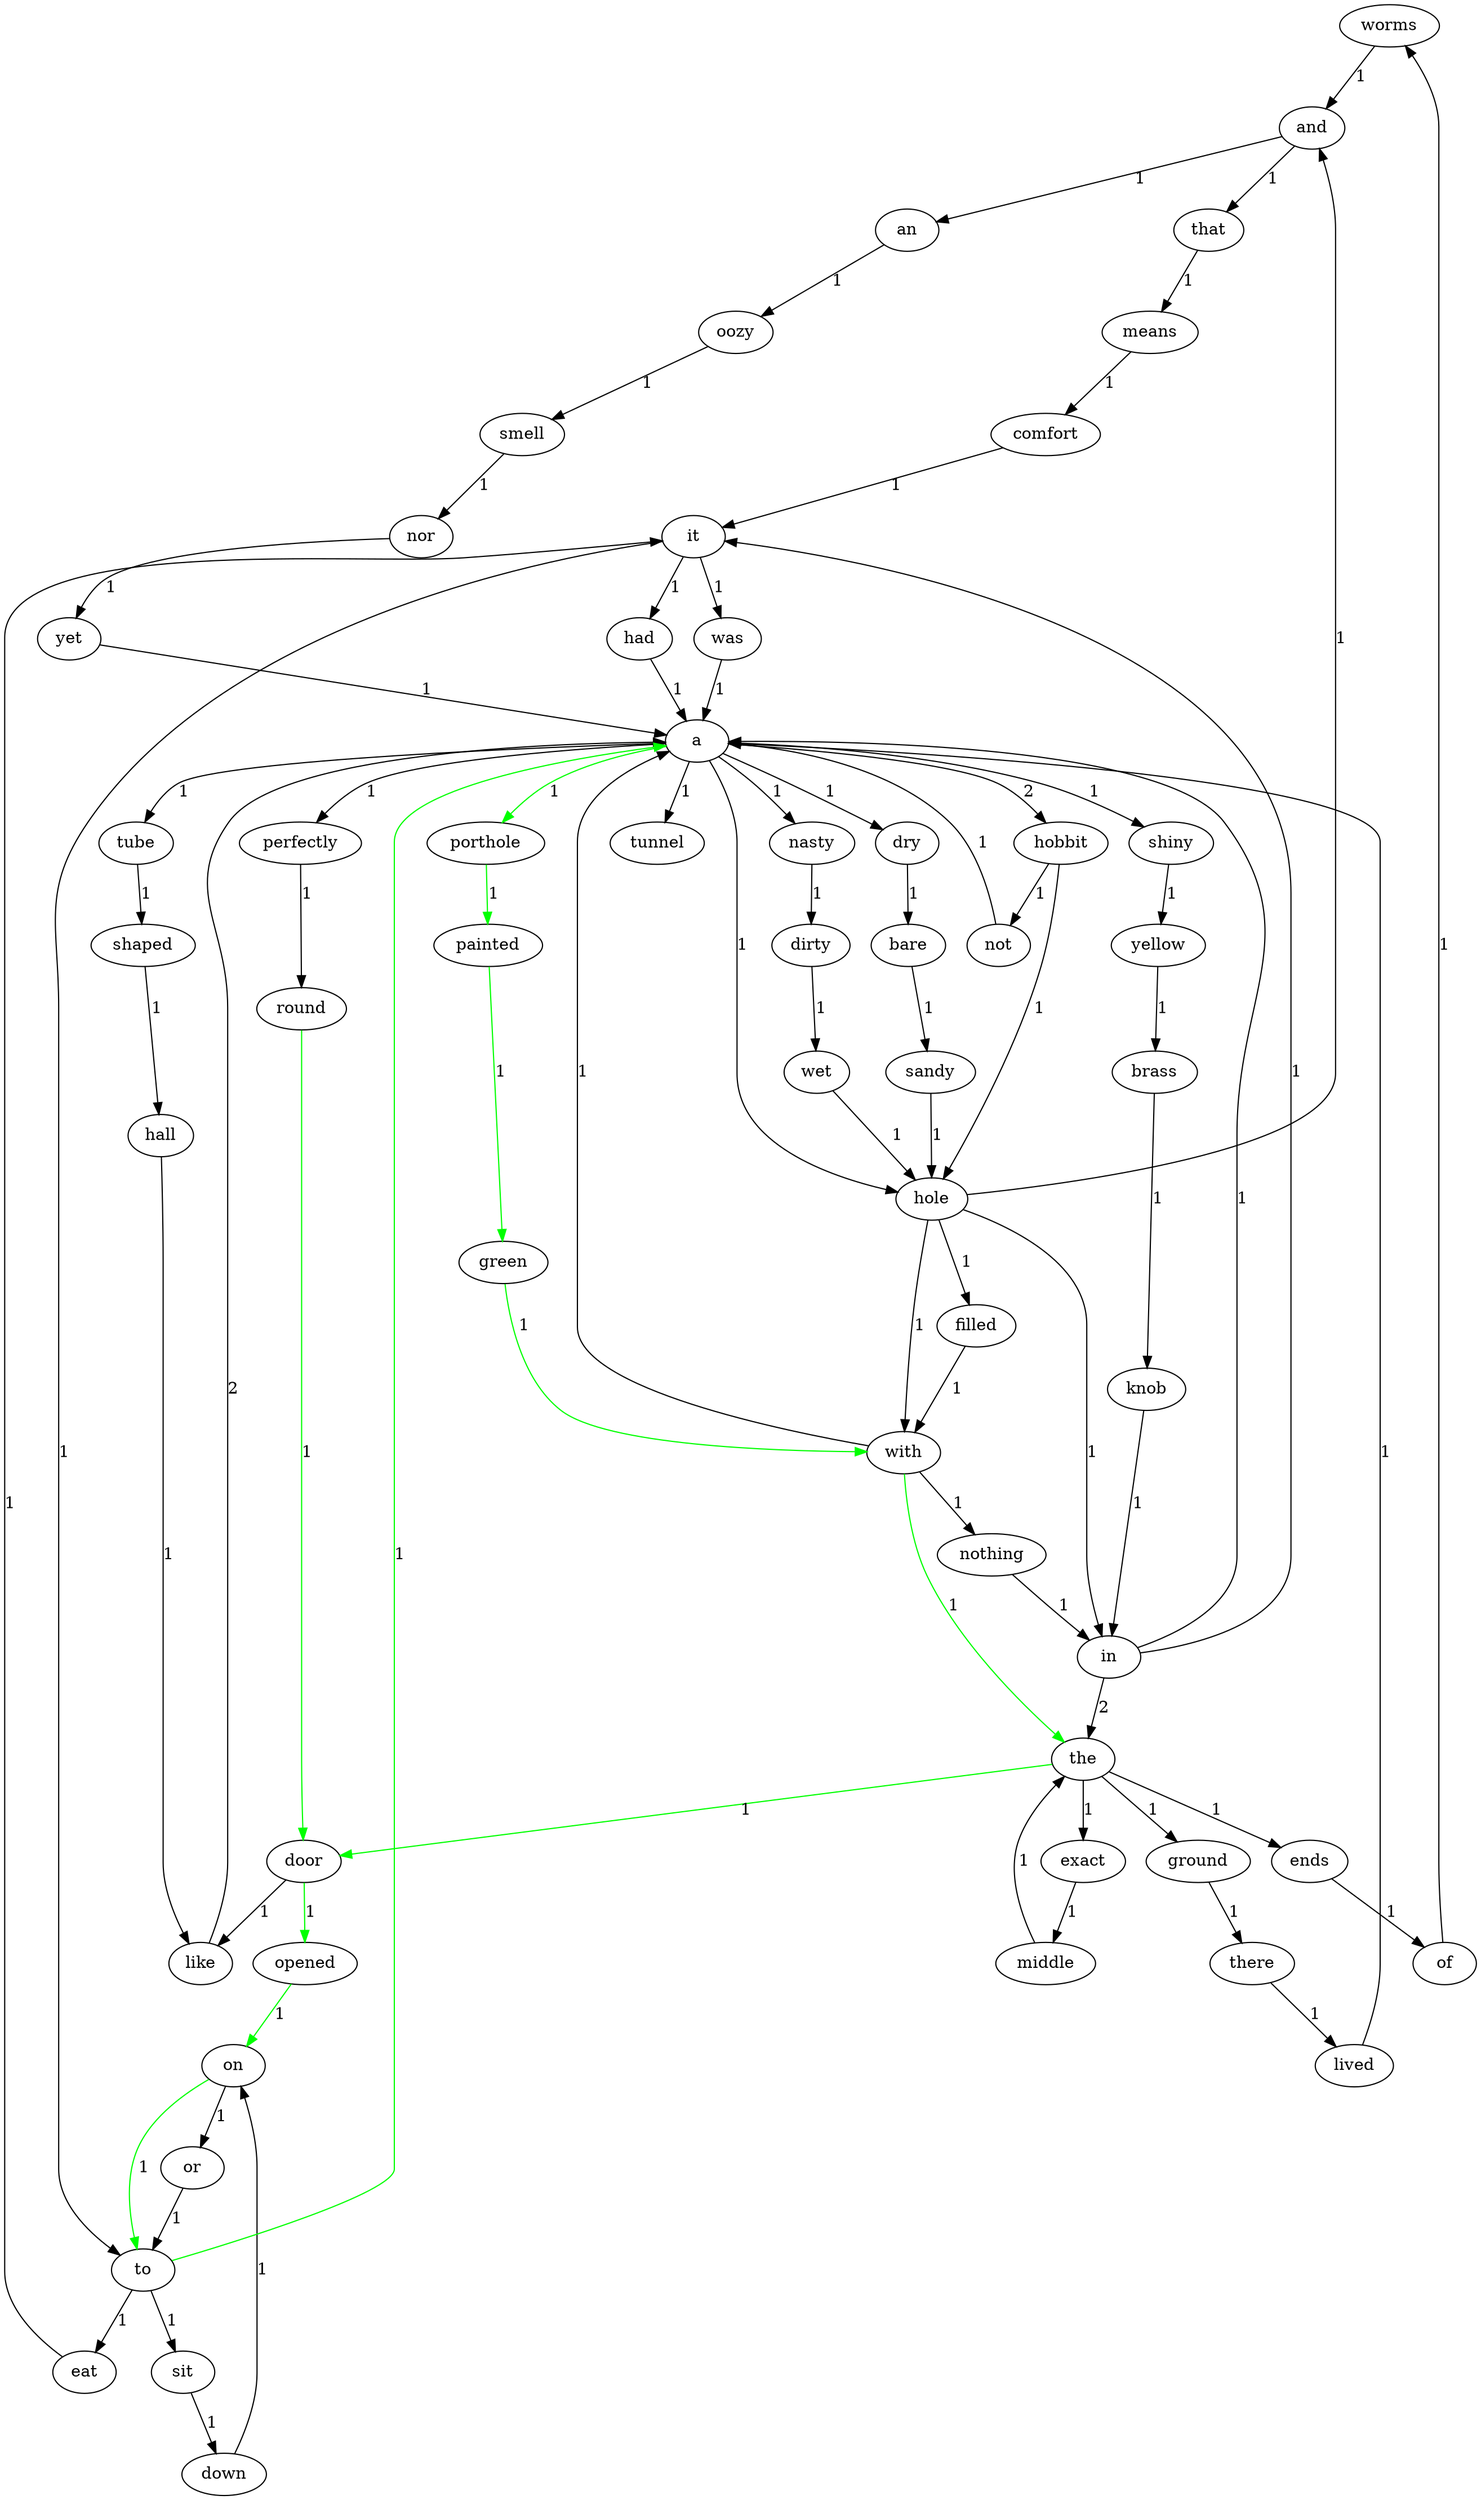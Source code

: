 digraph {
	graph [ "ui.stylesheet"="node { size: 20px; text-size: 12px; fill-color: black; } edge { text-size: 10px; fill-color: black; } edge.highlighted { fill-color: green; }" ];
	"worms" ;
	"and" ;
	"door" ;
	"like" ;
	"opened" ;
	"hall" ;
	"had" ;
	"a" ;
	"smell" ;
	"nor" ;
	"down" ;
	"on" ;
	"that" ;
	"means" ;
	"bare" ;
	"sandy" ;
	"nasty" ;
	"dirty" ;
	"in" ;
	"the" ;
	"it" ;
	"nothing" ;
	"dry" ;
	"oozy" ;
	"was" ;
	"to" ;
	"brass" ;
	"knob" ;
	"an" ;
	"hobbit" ;
	"hole" ;
	"not" ;
	"porthole" ;
	"painted" ;
	"tube" ;
	"shaped" ;
	"exact" ;
	"middle" ;
	"ground" ;
	"there" ;
	"perfectly" ;
	"round" ;
	"green" ;
	"yellow" ;
	"yet" ;
	"ends" ;
	"of" ;
	"eat" ;
	"lived" ;
	"sit" ;
	"or" ;
	"wet" ;
	"shiny" ;
	"tunnel" ;
	"comfort" ;
	"with" ;
	"filled" ;
	"worms" -> "and" ["label"="1"];
	"door" -> "like" ["label"="1"];
	"door" -> "opened" ["color"="green","label"="1"];
	"hall" -> "like" ["label"="1"];
	"had" -> "a" ["label"="1"];
	"smell" -> "nor" ["label"="1"];
	"down" -> "on" ["label"="1"];
	"that" -> "means" ["label"="1"];
	"bare" -> "sandy" ["label"="1"];
	"nasty" -> "dirty" ["label"="1"];
	"in" -> "the" ["label"="2"];
	"in" -> "a" ["label"="1"];
	"in" -> "it" ["label"="1"];
	"like" -> "a" ["label"="2"];
	"nothing" -> "in" ["label"="1"];
	"dry" -> "bare" ["label"="1"];
	"opened" -> "on" ["color"="green","label"="1"];
	"oozy" -> "smell" ["label"="1"];
	"it" -> "was" ["label"="1"];
	"it" -> "had" ["label"="1"];
	"it" -> "to" ["label"="1"];
	"brass" -> "knob" ["label"="1"];
	"an" -> "oozy" ["label"="1"];
	"hobbit" -> "hole" ["label"="1"];
	"hobbit" -> "not" ["label"="1"];
	"porthole" -> "painted" ["color"="green","label"="1"];
	"tube" -> "shaped" ["label"="1"];
	"exact" -> "middle" ["label"="1"];
	"ground" -> "there" ["label"="1"];
	"perfectly" -> "round" ["label"="1"];
	"knob" -> "in" ["label"="1"];
	"painted" -> "green" ["color"="green","label"="1"];
	"shaped" -> "hall" ["label"="1"];
	"yellow" -> "brass" ["label"="1"];
	"nor" -> "yet" ["label"="1"];
	"not" -> "a" ["label"="1"];
	"and" -> "that" ["label"="1"];
	"and" -> "an" ["label"="1"];
	"ends" -> "of" ["label"="1"];
	"of" -> "worms" ["label"="1"];
	"eat" -> "it" ["label"="1"];
	"lived" -> "a" ["label"="1"];
	"sit" -> "down" ["label"="1"];
	"on" -> "or" ["label"="1"];
	"on" -> "to" ["color"="green","label"="1"];
	"dirty" -> "wet" ["label"="1"];
	"a" -> "hole" ["label"="1"];
	"a" -> "hobbit" ["label"="2"];
	"a" -> "porthole" ["color"="green","label"="1"];
	"a" -> "tube" ["label"="1"];
	"a" -> "perfectly" ["label"="1"];
	"a" -> "dry" ["label"="1"];
	"a" -> "shiny" ["label"="1"];
	"a" -> "nasty" ["label"="1"];
	"a" -> "tunnel" ["label"="1"];
	"means" -> "comfort" ["label"="1"];
	"or" -> "to" ["label"="1"];
	"green" -> "with" ["color"="green","label"="1"];
	"middle" -> "the" ["label"="1"];
	"wet" -> "hole" ["label"="1"];
	"was" -> "a" ["label"="1"];
	"yet" -> "a" ["label"="1"];
	"filled" -> "with" ["label"="1"];
	"comfort" -> "it" ["label"="1"];
	"hole" -> "with" ["label"="1"];
	"hole" -> "in" ["label"="1"];
	"hole" -> "and" ["label"="1"];
	"hole" -> "filled" ["label"="1"];
	"the" -> "door" ["color"="green","label"="1"];
	"the" -> "ends" ["label"="1"];
	"the" -> "exact" ["label"="1"];
	"the" -> "ground" ["label"="1"];
	"with" -> "the" ["color"="green","label"="1"];
	"with" -> "a" ["label"="1"];
	"with" -> "nothing" ["label"="1"];
	"round" -> "door" ["color"="green","label"="1"];
	"there" -> "lived" ["label"="1"];
	"sandy" -> "hole" ["label"="1"];
	"shiny" -> "yellow" ["label"="1"];
	"to" -> "a" ["color"="green","label"="1"];
	"to" -> "eat" ["label"="1"];
	"to" -> "sit" ["label"="1"];
}
